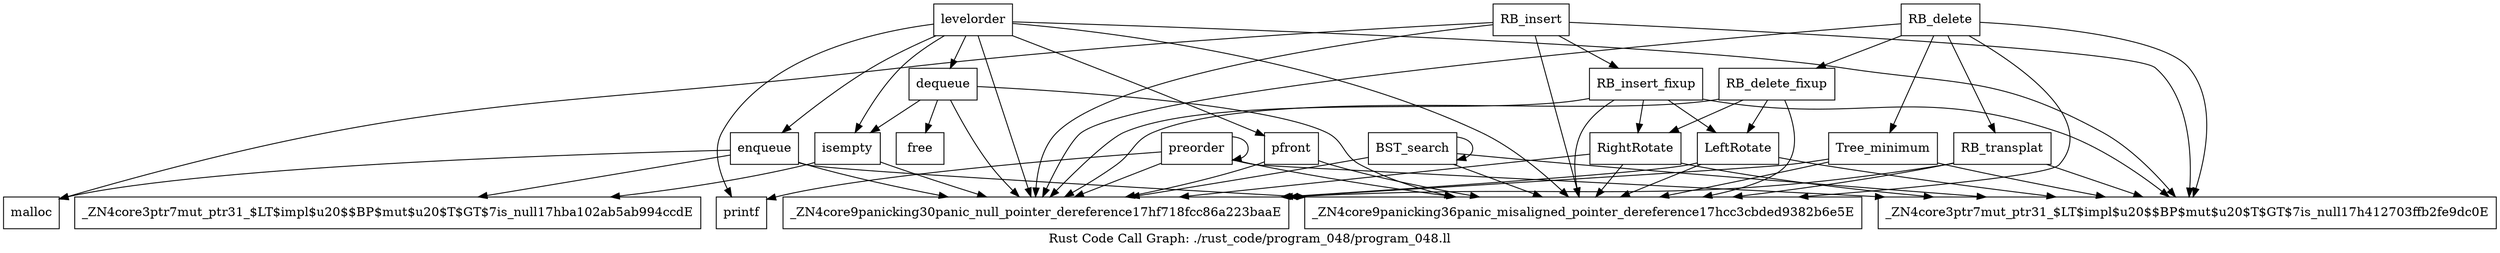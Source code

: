 digraph "Rust Code Call Graph: ./rust_code/program_048/program_048.ll" {
	label="Rust Code Call Graph: ./rust_code/program_048/program_048.ll";

	Node0x55e0681ebf60 [shape=record,label="{_ZN4core3ptr7mut_ptr31_$LT$impl$u20$$BP$mut$u20$T$GT$7is_null17h412703ffb2fe9dc0E}"];
	Node0x55e0681369e0 [shape=record,label="{_ZN4core3ptr7mut_ptr31_$LT$impl$u20$$BP$mut$u20$T$GT$7is_null17hba102ab5ab994ccdE}"];
	Node0x55e0681206d0 [shape=record,label="{pfront}"];
	Node0x55e0681206d0 -> Node0x55e068127cc0;
	Node0x55e0681206d0 -> Node0x55e06812a4f0;
	Node0x55e06812b860 [shape=record,label="{isempty}"];
	Node0x55e06812b860 -> Node0x55e0681369e0;
	Node0x55e06812b860 -> Node0x55e06812a4f0;
	Node0x55e06812db10 [shape=record,label="{dequeue}"];
	Node0x55e06812db10 -> Node0x55e06812b860;
	Node0x55e06812db10 -> Node0x55e06812a4f0;
	Node0x55e06812db10 -> Node0x55e068127cc0;
	Node0x55e06812db10 -> Node0x55e06812dda0;
	Node0x55e06812e910 [shape=record,label="{enqueue}"];
	Node0x55e06812e910 -> Node0x55e068130cf0;
	Node0x55e06812e910 -> Node0x55e068127cc0;
	Node0x55e06812e910 -> Node0x55e06812a4f0;
	Node0x55e06812e910 -> Node0x55e0681369e0;
	Node0x55e068132ab0 [shape=record,label="{levelorder}"];
	Node0x55e068132ab0 -> Node0x55e0681ebf60;
	Node0x55e068132ab0 -> Node0x55e06812e910;
	Node0x55e068132ab0 -> Node0x55e06812b860;
	Node0x55e068132ab0 -> Node0x55e0681206d0;
	Node0x55e068132ab0 -> Node0x55e068127cc0;
	Node0x55e068132ab0 -> Node0x55e068134ae0;
	Node0x55e068132ab0 -> Node0x55e06812a4f0;
	Node0x55e068132ab0 -> Node0x55e06812db10;
	Node0x55e0681368f0 [shape=record,label="{LeftRotate}"];
	Node0x55e0681368f0 -> Node0x55e068127cc0;
	Node0x55e0681368f0 -> Node0x55e06812a4f0;
	Node0x55e0681368f0 -> Node0x55e0681ebf60;
	Node0x55e068137d30 [shape=record,label="{RightRotate}"];
	Node0x55e068137d30 -> Node0x55e068127cc0;
	Node0x55e068137d30 -> Node0x55e06812a4f0;
	Node0x55e068137d30 -> Node0x55e0681ebf60;
	Node0x55e06813beb0 [shape=record,label="{preorder}"];
	Node0x55e06813beb0 -> Node0x55e0681ebf60;
	Node0x55e06813beb0 -> Node0x55e068127cc0;
	Node0x55e06813beb0 -> Node0x55e068134ae0;
	Node0x55e06813beb0 -> Node0x55e06812a4f0;
	Node0x55e06813beb0 -> Node0x55e06813beb0;
	Node0x55e06813da10 [shape=record,label="{Tree_minimum}"];
	Node0x55e06813da10 -> Node0x55e068127cc0;
	Node0x55e06813da10 -> Node0x55e0681ebf60;
	Node0x55e06813da10 -> Node0x55e06812a4f0;
	Node0x55e06813f190 [shape=record,label="{RB_delete_fixup}"];
	Node0x55e06813f190 -> Node0x55e068127cc0;
	Node0x55e06813f190 -> Node0x55e06812a4f0;
	Node0x55e06813f190 -> Node0x55e0681368f0;
	Node0x55e06813f190 -> Node0x55e068137d30;
	Node0x55e068138b80 [shape=record,label="{RB_insert_fixup}"];
	Node0x55e068138b80 -> Node0x55e068127cc0;
	Node0x55e068138b80 -> Node0x55e06812a4f0;
	Node0x55e068138b80 -> Node0x55e0681368f0;
	Node0x55e068138b80 -> Node0x55e068137d30;
	Node0x55e068138b80 -> Node0x55e0681ebf60;
	Node0x55e068139cc0 [shape=record,label="{RB_insert}"];
	Node0x55e068139cc0 -> Node0x55e068130cf0;
	Node0x55e068139cc0 -> Node0x55e068127cc0;
	Node0x55e068139cc0 -> Node0x55e06812a4f0;
	Node0x55e068139cc0 -> Node0x55e068138b80;
	Node0x55e068139cc0 -> Node0x55e0681ebf60;
	Node0x55e0681411f0 [shape=record,label="{RB_transplat}"];
	Node0x55e0681411f0 -> Node0x55e068127cc0;
	Node0x55e0681411f0 -> Node0x55e0681ebf60;
	Node0x55e0681411f0 -> Node0x55e06812a4f0;
	Node0x55e068143430 [shape=record,label="{RB_delete}"];
	Node0x55e068143430 -> Node0x55e068127cc0;
	Node0x55e068143430 -> Node0x55e06812a4f0;
	Node0x55e068143430 -> Node0x55e06813f190;
	Node0x55e068143430 -> Node0x55e0681ebf60;
	Node0x55e068143430 -> Node0x55e0681411f0;
	Node0x55e068143430 -> Node0x55e06813da10;
	Node0x55e068145f20 [shape=record,label="{BST_search}"];
	Node0x55e068145f20 -> Node0x55e0681ebf60;
	Node0x55e068145f20 -> Node0x55e068127cc0;
	Node0x55e068145f20 -> Node0x55e06812a4f0;
	Node0x55e068145f20 -> Node0x55e068145f20;
	Node0x55e068127cc0 [shape=record,label="{_ZN4core9panicking36panic_misaligned_pointer_dereference17hcc3cbded9382b6e5E}"];
	Node0x55e06812a4f0 [shape=record,label="{_ZN4core9panicking30panic_null_pointer_dereference17hf718fcc86a223baaE}"];
	Node0x55e06812dda0 [shape=record,label="{free}"];
	Node0x55e068130cf0 [shape=record,label="{malloc}"];
	Node0x55e068134ae0 [shape=record,label="{printf}"];
}
